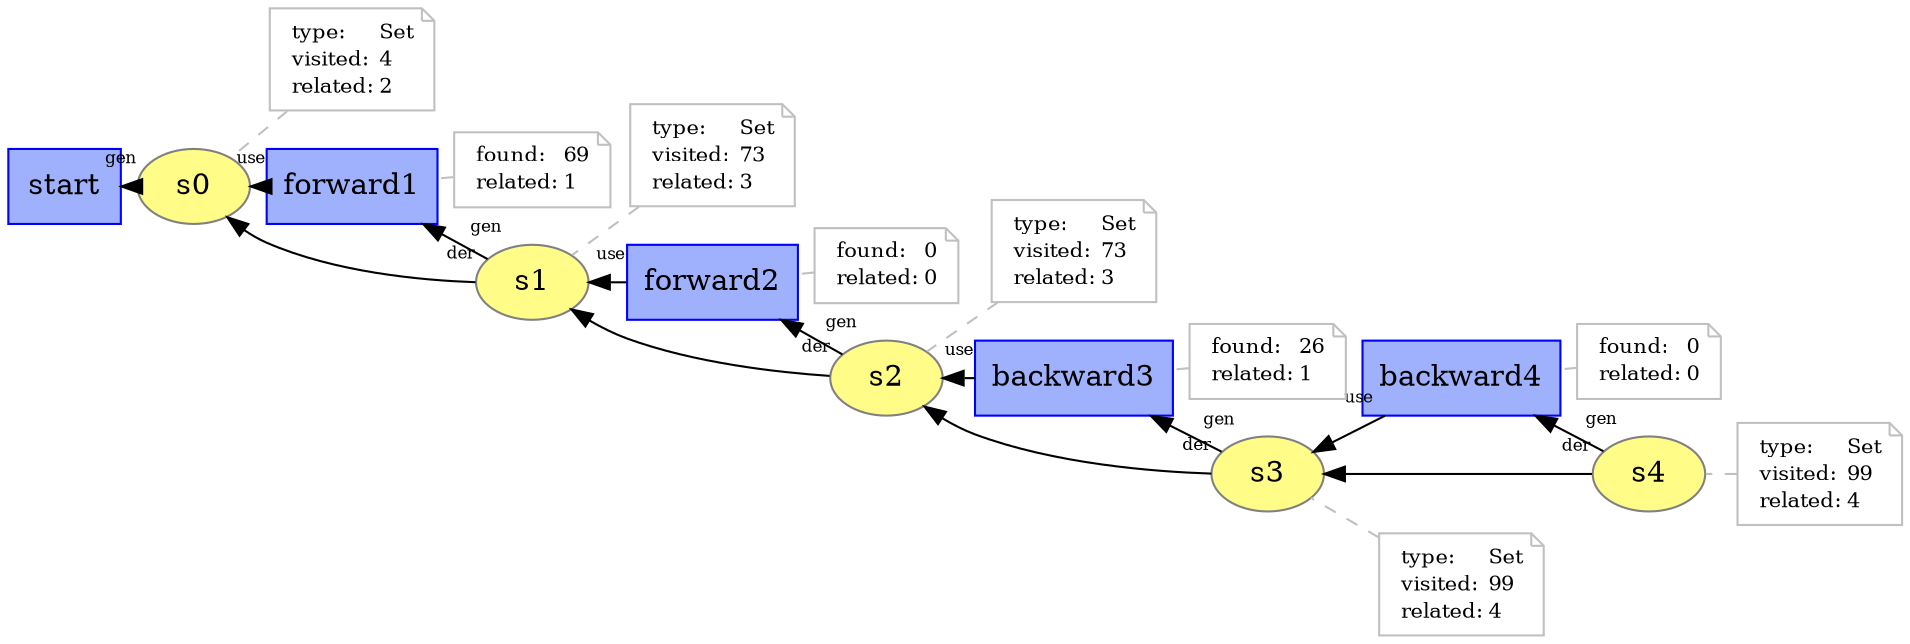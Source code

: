 digraph "PROV" { size="16,12"; rankdir="RL"; ranksep="0.1"; 
"http://example.org/backward4" [fillcolor="#9FB1FC",color="#0000FF",shape="polygon",sides="4",style="filled",label="backward4",URL="http://example.org/backward4"]
"-attrs0" [color="gray",shape="note",fontsize="10",fontcolor="black",label=<<TABLE cellpadding="0" border="0">
	<TR>
	    <TD align="left">found:</TD>
	    <TD align="left">0</TD>
	</TR>
	<TR>
	    <TD align="left">related:</TD>
	    <TD align="left">0</TD>
	</TR>
    </TABLE>>
]
"-attrs0" -> "http://example.org/backward4" [color="gray",style="dashed",arrowhead="none"]
"http://example.org/backward3" [fillcolor="#9FB1FC",color="#0000FF",shape="polygon",sides="4",style="filled",label="backward3",URL="http://example.org/backward3"]
"-attrs1" [color="gray",shape="note",fontsize="10",fontcolor="black",label=<<TABLE cellpadding="0" border="0">
	<TR>
	    <TD align="left">found:</TD>
	    <TD align="left">26</TD>
	</TR>
	<TR>
	    <TD align="left">related:</TD>
	    <TD align="left">1</TD>
	</TR>
    </TABLE>>
]
"-attrs1" -> "http://example.org/backward3" [color="gray",style="dashed",arrowhead="none"]
"http://example.org/forward2" [fillcolor="#9FB1FC",color="#0000FF",shape="polygon",sides="4",style="filled",label="forward2",URL="http://example.org/forward2"]
"-attrs2" [color="gray",shape="note",fontsize="10",fontcolor="black",label=<<TABLE cellpadding="0" border="0">
	<TR>
	    <TD align="left">found:</TD>
	    <TD align="left">0</TD>
	</TR>
	<TR>
	    <TD align="left">related:</TD>
	    <TD align="left">0</TD>
	</TR>
    </TABLE>>
]
"-attrs2" -> "http://example.org/forward2" [color="gray",style="dashed",arrowhead="none"]
"http://example.org/forward1" [fillcolor="#9FB1FC",color="#0000FF",shape="polygon",sides="4",style="filled",label="forward1",URL="http://example.org/forward1"]
"-attrs3" [color="gray",shape="note",fontsize="10",fontcolor="black",label=<<TABLE cellpadding="0" border="0">
	<TR>
	    <TD align="left">found:</TD>
	    <TD align="left">69</TD>
	</TR>
	<TR>
	    <TD align="left">related:</TD>
	    <TD align="left">1</TD>
	</TR>
    </TABLE>>
]
"-attrs3" -> "http://example.org/forward1" [color="gray",style="dashed",arrowhead="none"]
"http://example.org/start" [fillcolor="#9FB1FC",color="#0000FF",shape="polygon",sides="4",style="filled",label="start",URL="http://example.org/start"]
"http://example.org/s4" [fillcolor="#FFFC87",color="#808080",style="filled",label="s4",URL="http://example.org/s4"]
"-attrs4" [color="gray",shape="note",fontsize="10",fontcolor="black",label=<<TABLE cellpadding="0" border="0">
	<TR>
	    <TD align="left">type:</TD>
	    <TD align="left">Set</TD>
	</TR>
	<TR>
	    <TD align="left">visited:</TD>
	    <TD align="left">99</TD>
	</TR>
	<TR>
	    <TD align="left">related:</TD>
	    <TD align="left">4</TD>
	</TR>
    </TABLE>>
]
"-attrs4" -> "http://example.org/s4" [color="gray",style="dashed",arrowhead="none"]
"http://example.org/s3" [fillcolor="#FFFC87",color="#808080",style="filled",label="s3",URL="http://example.org/s3"]
"-attrs5" [color="gray",shape="note",fontsize="10",fontcolor="black",label=<<TABLE cellpadding="0" border="0">
	<TR>
	    <TD align="left">type:</TD>
	    <TD align="left">Set</TD>
	</TR>
	<TR>
	    <TD align="left">visited:</TD>
	    <TD align="left">99</TD>
	</TR>
	<TR>
	    <TD align="left">related:</TD>
	    <TD align="left">4</TD>
	</TR>
    </TABLE>>
]
"-attrs5" -> "http://example.org/s3" [color="gray",style="dashed",arrowhead="none"]
"http://example.org/s2" [fillcolor="#FFFC87",color="#808080",style="filled",label="s2",URL="http://example.org/s2"]
"-attrs6" [color="gray",shape="note",fontsize="10",fontcolor="black",label=<<TABLE cellpadding="0" border="0">
	<TR>
	    <TD align="left">type:</TD>
	    <TD align="left">Set</TD>
	</TR>
	<TR>
	    <TD align="left">visited:</TD>
	    <TD align="left">73</TD>
	</TR>
	<TR>
	    <TD align="left">related:</TD>
	    <TD align="left">3</TD>
	</TR>
    </TABLE>>
]
"-attrs6" -> "http://example.org/s2" [color="gray",style="dashed",arrowhead="none"]
"http://example.org/s1" [fillcolor="#FFFC87",color="#808080",style="filled",label="s1",URL="http://example.org/s1"]
"-attrs7" [color="gray",shape="note",fontsize="10",fontcolor="black",label=<<TABLE cellpadding="0" border="0">
	<TR>
	    <TD align="left">type:</TD>
	    <TD align="left">Set</TD>
	</TR>
	<TR>
	    <TD align="left">visited:</TD>
	    <TD align="left">73</TD>
	</TR>
	<TR>
	    <TD align="left">related:</TD>
	    <TD align="left">3</TD>
	</TR>
    </TABLE>>
]
"-attrs7" -> "http://example.org/s1" [color="gray",style="dashed",arrowhead="none"]
"http://example.org/s0" [fillcolor="#FFFC87",color="#808080",style="filled",label="s0",URL="http://example.org/s0"]
"-attrs8" [color="gray",shape="note",fontsize="10",fontcolor="black",label=<<TABLE cellpadding="0" border="0">
	<TR>
	    <TD align="left">type:</TD>
	    <TD align="left">Set</TD>
	</TR>
	<TR>
	    <TD align="left">visited:</TD>
	    <TD align="left">4</TD>
	</TR>
	<TR>
	    <TD align="left">related:</TD>
	    <TD align="left">2</TD>
	</TR>
    </TABLE>>
]
"-attrs8" -> "http://example.org/s0" [color="gray",style="dashed",arrowhead="none"]
"http://example.org/backward4" -> "http://example.org/s3" [labelfontsize="8",labeldistance="1.5",labelangle="60.0",rotation="20",taillabel="use"]
"http://example.org/s4" -> "http://example.org/backward4" [labelfontsize="8",labeldistance="1.5",labelangle="60.0",rotation="20",taillabel="gen"]
"http://example.org/s4" -> "http://example.org/s3" [labelfontsize="8",labeldistance="1.5",labelangle="60.0",rotation="20",taillabel="der"]
"http://example.org/backward3" -> "http://example.org/s2" [labelfontsize="8",labeldistance="1.5",labelangle="60.0",rotation="20",taillabel="use"]
"http://example.org/s3" -> "http://example.org/backward3" [labelfontsize="8",labeldistance="1.5",labelangle="60.0",rotation="20",taillabel="gen"]
"http://example.org/s3" -> "http://example.org/s2" [labelfontsize="8",labeldistance="1.5",labelangle="60.0",rotation="20",taillabel="der"]
"http://example.org/forward2" -> "http://example.org/s1" [labelfontsize="8",labeldistance="1.5",labelangle="60.0",rotation="20",taillabel="use"]
"http://example.org/s2" -> "http://example.org/forward2" [labelfontsize="8",labeldistance="1.5",labelangle="60.0",rotation="20",taillabel="gen"]
"http://example.org/s2" -> "http://example.org/s1" [labelfontsize="8",labeldistance="1.5",labelangle="60.0",rotation="20",taillabel="der"]
"http://example.org/forward1" -> "http://example.org/s0" [labelfontsize="8",labeldistance="1.5",labelangle="60.0",rotation="20",taillabel="use"]
"http://example.org/s1" -> "http://example.org/forward1" [labelfontsize="8",labeldistance="1.5",labelangle="60.0",rotation="20",taillabel="gen"]
"http://example.org/s1" -> "http://example.org/s0" [labelfontsize="8",labeldistance="1.5",labelangle="60.0",rotation="20",taillabel="der"]
"http://example.org/s0" -> "http://example.org/start" [labelfontsize="8",labeldistance="1.5",labelangle="60.0",rotation="20",taillabel="gen"]
}
